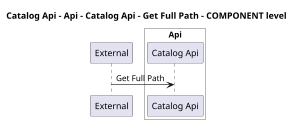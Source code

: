 @startuml
skinparam dpi 60

title Catalog Api - Api - Catalog Api - Get Full Path - COMPONENT level

participant "External" as C4InterFlow.SoftwareSystems.ExternalSystem

box "Catalog Api" #White
    
box "Api" #White
    participant "Catalog Api" as dotnet.eShop.Architecture.SoftwareSystems.CatalogApi.Containers.Api.Components.CatalogApi
end box

end box


C4InterFlow.SoftwareSystems.ExternalSystem -> dotnet.eShop.Architecture.SoftwareSystems.CatalogApi.Containers.Api.Components.CatalogApi : Get Full Path


@enduml
